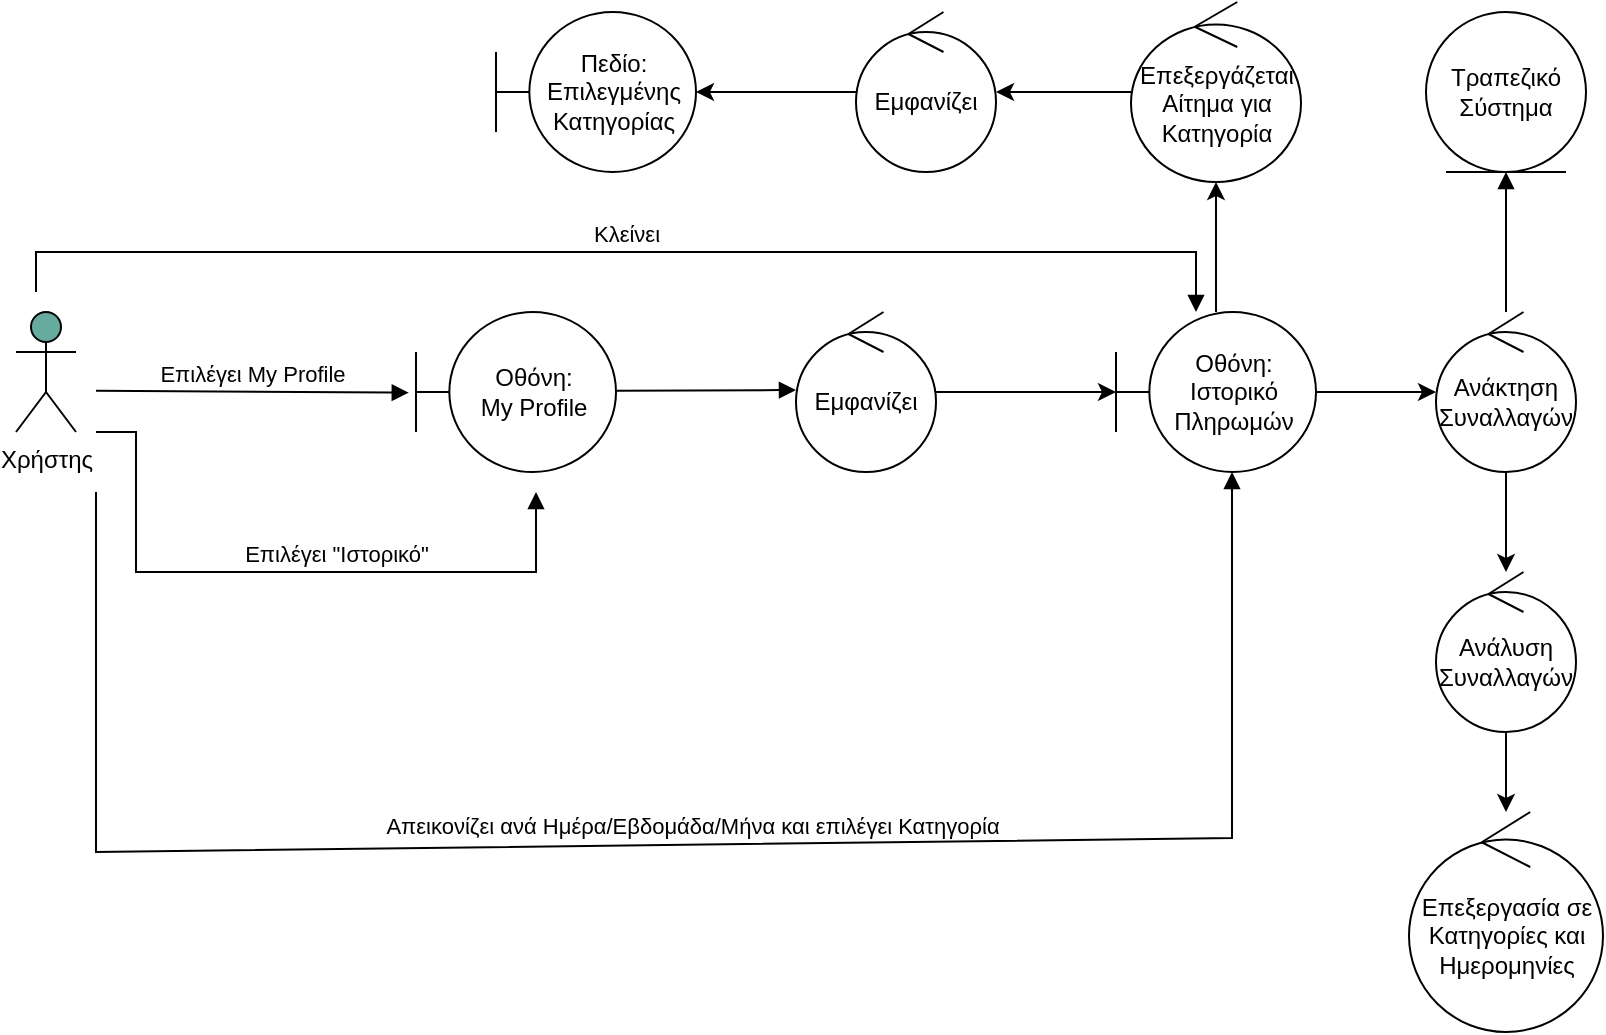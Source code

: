 <mxfile version="18.1.3" type="github"><diagram id="A_rTB7bhhrfaZgpS94MU" name="Page-1"><mxGraphModel dx="1490" dy="581" grid="0" gridSize="10" guides="1" tooltips="1" connect="1" arrows="1" fold="1" page="0" pageScale="1" pageWidth="827" pageHeight="1169" math="0" shadow="0"><root><mxCell id="0"/><mxCell id="1" parent="0"/><mxCell id="pZ-ihUcH-WBwtiDOllVX-1" value="Χρήστης&lt;br&gt;" style="shape=umlActor;verticalLabelPosition=bottom;verticalAlign=top;html=1;outlineConnect=0;fillColor=#67AB9F;" parent="1" vertex="1"><mxGeometry x="40" y="230" width="30" height="60" as="geometry"/></mxCell><mxCell id="pZ-ihUcH-WBwtiDOllVX-4" value="Οθόνη: &lt;br&gt;My Profile" style="shape=umlBoundary;whiteSpace=wrap;html=1;" parent="1" vertex="1"><mxGeometry x="240" y="230" width="100" height="80" as="geometry"/></mxCell><mxCell id="pZ-ihUcH-WBwtiDOllVX-5" value="Επιλέγει My Profile" style="html=1;verticalAlign=bottom;endArrow=block;rounded=0;entryX=-0.036;entryY=0.504;entryDx=0;entryDy=0;entryPerimeter=0;" parent="1" target="pZ-ihUcH-WBwtiDOllVX-4" edge="1"><mxGeometry width="80" relative="1" as="geometry"><mxPoint x="80" y="269.41" as="sourcePoint"/><mxPoint x="160" y="269.41" as="targetPoint"/></mxGeometry></mxCell><mxCell id="pZ-ihUcH-WBwtiDOllVX-12" value="" style="edgeStyle=orthogonalEdgeStyle;rounded=0;orthogonalLoop=1;jettySize=auto;html=1;" parent="1" source="pZ-ihUcH-WBwtiDOllVX-6" target="pZ-ihUcH-WBwtiDOllVX-10" edge="1"><mxGeometry relative="1" as="geometry"/></mxCell><mxCell id="pZ-ihUcH-WBwtiDOllVX-6" value="Ανάκτηση Συναλλαγών" style="ellipse;shape=umlControl;whiteSpace=wrap;html=1;" parent="1" vertex="1"><mxGeometry x="750" y="230" width="70" height="80" as="geometry"/></mxCell><mxCell id="pZ-ihUcH-WBwtiDOllVX-7" value="" style="html=1;verticalAlign=bottom;endArrow=block;rounded=0;" parent="1" edge="1"><mxGeometry width="80" relative="1" as="geometry"><mxPoint x="340" y="269.41" as="sourcePoint"/><mxPoint x="430" y="269" as="targetPoint"/></mxGeometry></mxCell><mxCell id="pZ-ihUcH-WBwtiDOllVX-8" value="Τραπεζικό Σύστημα" style="ellipse;shape=umlEntity;whiteSpace=wrap;html=1;" parent="1" vertex="1"><mxGeometry x="745" y="80" width="80" height="80" as="geometry"/></mxCell><mxCell id="pZ-ihUcH-WBwtiDOllVX-9" value="" style="html=1;verticalAlign=bottom;endArrow=block;rounded=0;entryX=0.5;entryY=1;entryDx=0;entryDy=0;" parent="1" target="pZ-ihUcH-WBwtiDOllVX-8" edge="1"><mxGeometry width="80" relative="1" as="geometry"><mxPoint x="785" y="230" as="sourcePoint"/><mxPoint x="865" y="230" as="targetPoint"/></mxGeometry></mxCell><mxCell id="pZ-ihUcH-WBwtiDOllVX-13" value="" style="edgeStyle=orthogonalEdgeStyle;rounded=0;orthogonalLoop=1;jettySize=auto;html=1;" parent="1" source="pZ-ihUcH-WBwtiDOllVX-10" target="pZ-ihUcH-WBwtiDOllVX-11" edge="1"><mxGeometry relative="1" as="geometry"/></mxCell><mxCell id="pZ-ihUcH-WBwtiDOllVX-10" value="Ανάλυση Συναλλαγών" style="ellipse;shape=umlControl;whiteSpace=wrap;html=1;" parent="1" vertex="1"><mxGeometry x="750" y="360" width="70" height="80" as="geometry"/></mxCell><mxCell id="pZ-ihUcH-WBwtiDOllVX-11" value="Επεξεργασία σε Κατηγορίες και Ημερομηνίες" style="ellipse;shape=umlControl;whiteSpace=wrap;html=1;" parent="1" vertex="1"><mxGeometry x="736.5" y="480" width="97" height="110" as="geometry"/></mxCell><mxCell id="pZ-ihUcH-WBwtiDOllVX-16" value="" style="edgeStyle=orthogonalEdgeStyle;rounded=0;orthogonalLoop=1;jettySize=auto;html=1;" parent="1" source="pZ-ihUcH-WBwtiDOllVX-14" target="pZ-ihUcH-WBwtiDOllVX-15" edge="1"><mxGeometry relative="1" as="geometry"/></mxCell><mxCell id="pZ-ihUcH-WBwtiDOllVX-14" value="Εμφανίζει" style="ellipse;shape=umlControl;whiteSpace=wrap;html=1;" parent="1" vertex="1"><mxGeometry x="430" y="230" width="70" height="80" as="geometry"/></mxCell><mxCell id="pZ-ihUcH-WBwtiDOllVX-17" value="" style="edgeStyle=orthogonalEdgeStyle;rounded=0;orthogonalLoop=1;jettySize=auto;html=1;" parent="1" source="pZ-ihUcH-WBwtiDOllVX-15" target="pZ-ihUcH-WBwtiDOllVX-6" edge="1"><mxGeometry relative="1" as="geometry"/></mxCell><mxCell id="pZ-ihUcH-WBwtiDOllVX-23" value="" style="edgeStyle=orthogonalEdgeStyle;rounded=0;orthogonalLoop=1;jettySize=auto;html=1;" parent="1" source="pZ-ihUcH-WBwtiDOllVX-15" target="pZ-ihUcH-WBwtiDOllVX-22" edge="1"><mxGeometry relative="1" as="geometry"/></mxCell><mxCell id="pZ-ihUcH-WBwtiDOllVX-15" value="Οθόνη: Ιστορικό Πληρωμών" style="shape=umlBoundary;whiteSpace=wrap;html=1;" parent="1" vertex="1"><mxGeometry x="590" y="230" width="100" height="80" as="geometry"/></mxCell><mxCell id="pZ-ihUcH-WBwtiDOllVX-18" value="Απεικονίζει ανά Ημέρα/Εβδομάδα/Μήνα και επιλέγει Κατηγορία" style="html=1;verticalAlign=bottom;endArrow=block;rounded=0;entryX=0.58;entryY=1;entryDx=0;entryDy=0;entryPerimeter=0;" parent="1" target="pZ-ihUcH-WBwtiDOllVX-15" edge="1"><mxGeometry x="0.028" width="80" relative="1" as="geometry"><mxPoint x="80" y="320" as="sourcePoint"/><mxPoint x="616" y="320" as="targetPoint"/><Array as="points"><mxPoint x="80" y="500"/><mxPoint x="648" y="493"/></Array><mxPoint as="offset"/></mxGeometry></mxCell><mxCell id="pZ-ihUcH-WBwtiDOllVX-26" value="" style="edgeStyle=orthogonalEdgeStyle;rounded=0;orthogonalLoop=1;jettySize=auto;html=1;" parent="1" source="pZ-ihUcH-WBwtiDOllVX-22" target="pZ-ihUcH-WBwtiDOllVX-24" edge="1"><mxGeometry relative="1" as="geometry"/></mxCell><mxCell id="pZ-ihUcH-WBwtiDOllVX-22" value="Επεξεργάζεται Αίτημα για Κατηγορία" style="ellipse;shape=umlControl;whiteSpace=wrap;html=1;" parent="1" vertex="1"><mxGeometry x="597.5" y="75" width="85" height="90" as="geometry"/></mxCell><mxCell id="pZ-ihUcH-WBwtiDOllVX-27" value="" style="edgeStyle=orthogonalEdgeStyle;rounded=0;orthogonalLoop=1;jettySize=auto;html=1;" parent="1" source="pZ-ihUcH-WBwtiDOllVX-24" target="pZ-ihUcH-WBwtiDOllVX-25" edge="1"><mxGeometry relative="1" as="geometry"/></mxCell><mxCell id="pZ-ihUcH-WBwtiDOllVX-24" value="Εμφανίζει" style="ellipse;shape=umlControl;whiteSpace=wrap;html=1;" parent="1" vertex="1"><mxGeometry x="460" y="80" width="70" height="80" as="geometry"/></mxCell><mxCell id="pZ-ihUcH-WBwtiDOllVX-25" value="Πεδίο:&lt;br&gt;Επιλεγμένης Κατηγορίας" style="shape=umlBoundary;whiteSpace=wrap;html=1;" parent="1" vertex="1"><mxGeometry x="280" y="80" width="100" height="80" as="geometry"/></mxCell><mxCell id="pZ-ihUcH-WBwtiDOllVX-28" value="Κλείνει" style="html=1;verticalAlign=bottom;endArrow=block;rounded=0;entryX=0.4;entryY=0;entryDx=0;entryDy=0;entryPerimeter=0;" parent="1" target="pZ-ihUcH-WBwtiDOllVX-15" edge="1"><mxGeometry width="80" relative="1" as="geometry"><mxPoint x="50" y="220" as="sourcePoint"/><mxPoint x="460" y="240" as="targetPoint"/><Array as="points"><mxPoint x="50" y="200"/><mxPoint x="630" y="200"/></Array></mxGeometry></mxCell><mxCell id="pZ-ihUcH-WBwtiDOllVX-30" value="Επιλέγει &quot;Ιστορικό&quot;" style="html=1;verticalAlign=bottom;endArrow=block;rounded=0;" parent="1" edge="1"><mxGeometry x="0.151" width="80" relative="1" as="geometry"><mxPoint x="80" y="290" as="sourcePoint"/><mxPoint x="300" y="320" as="targetPoint"/><Array as="points"><mxPoint x="100" y="290"/><mxPoint x="100" y="360"/><mxPoint x="300" y="360"/></Array><mxPoint as="offset"/></mxGeometry></mxCell></root></mxGraphModel></diagram></mxfile>